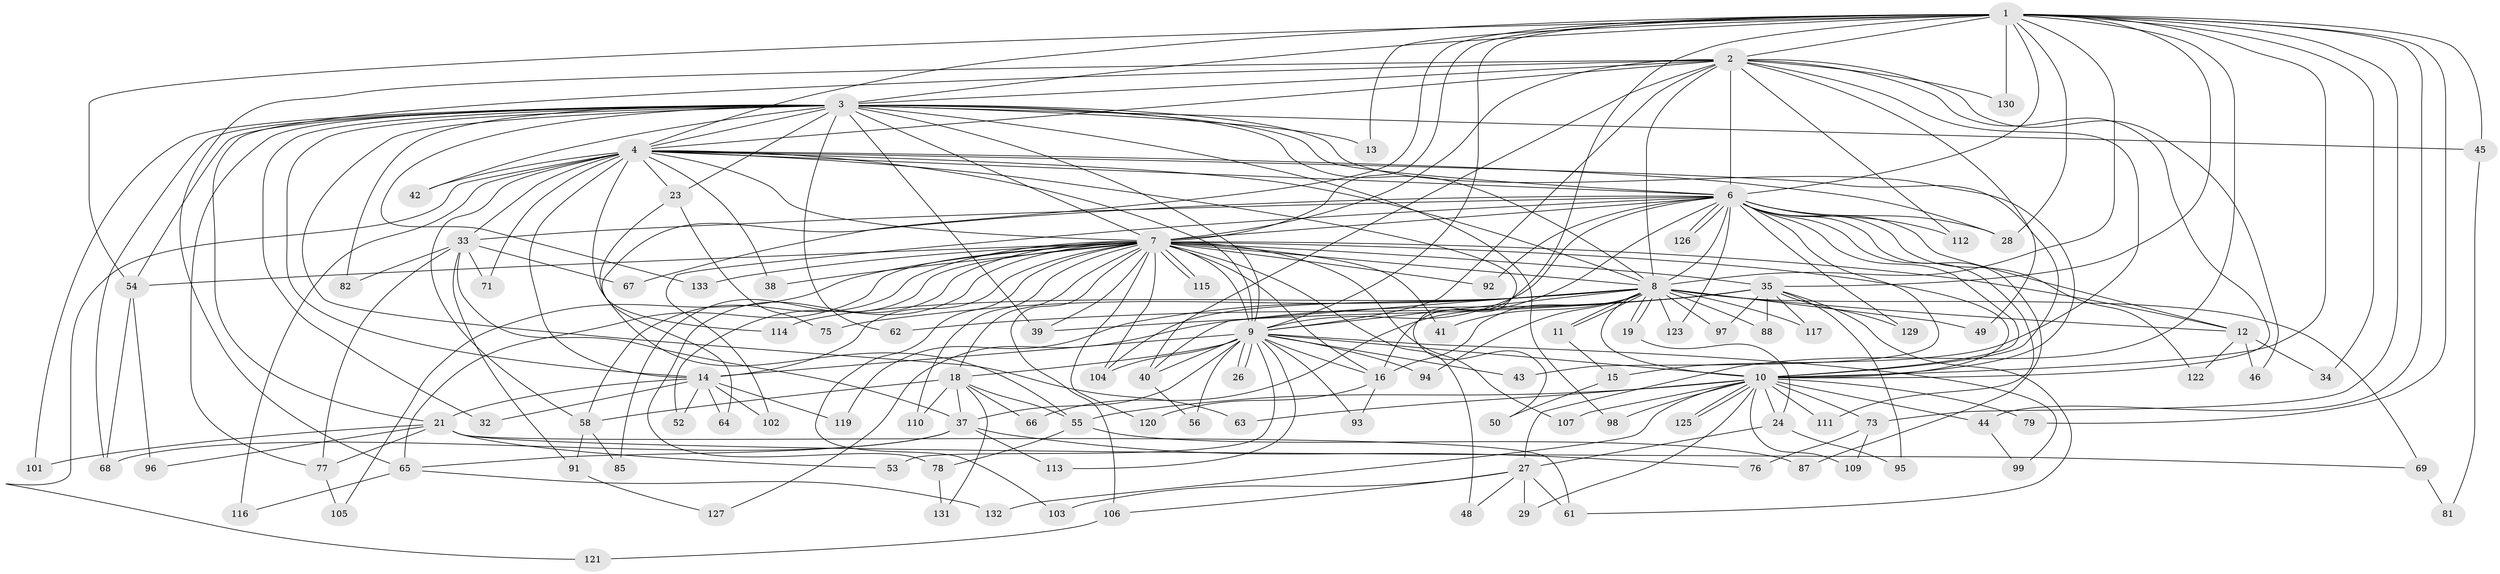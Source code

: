 // Generated by graph-tools (version 1.1) at 2025/23/03/03/25 07:23:36]
// undirected, 106 vertices, 247 edges
graph export_dot {
graph [start="1"]
  node [color=gray90,style=filled];
  1 [super="+5"];
  2 [super="+124"];
  3 [super="+20"];
  4 [super="+84"];
  6 [super="+30"];
  7 [super="+36"];
  8 [super="+31"];
  9 [super="+17"];
  10 [super="+25"];
  11;
  12 [super="+86"];
  13;
  14 [super="+51"];
  15;
  16 [super="+72"];
  18;
  19;
  21 [super="+22"];
  23;
  24;
  26;
  27 [super="+100"];
  28 [super="+47"];
  29;
  32;
  33 [super="+70"];
  34;
  35 [super="+83"];
  37 [super="+60"];
  38;
  39;
  40 [super="+57"];
  41;
  42;
  43;
  44;
  45;
  46;
  48;
  49;
  50;
  52 [super="+74"];
  53;
  54 [super="+59"];
  55 [super="+90"];
  56;
  58 [super="+118"];
  61;
  62;
  63;
  64;
  65 [super="+80"];
  66;
  67;
  68 [super="+89"];
  69;
  71;
  73;
  75;
  76;
  77 [super="+108"];
  78;
  79;
  81;
  82;
  85;
  87;
  88;
  91;
  92;
  93;
  94;
  95;
  96;
  97;
  98;
  99;
  101;
  102;
  103;
  104 [super="+128"];
  105;
  106;
  107;
  109;
  110;
  111;
  112;
  113;
  114;
  115;
  116;
  117;
  119;
  120;
  121;
  122;
  123;
  125;
  126;
  127;
  129;
  130;
  131;
  132;
  133;
  1 -- 2 [weight=2];
  1 -- 3 [weight=2];
  1 -- 4 [weight=2];
  1 -- 6 [weight=2];
  1 -- 7 [weight=2];
  1 -- 8 [weight=2];
  1 -- 9 [weight=2];
  1 -- 10 [weight=2];
  1 -- 16;
  1 -- 35;
  1 -- 67;
  1 -- 130;
  1 -- 73;
  1 -- 13;
  1 -- 79;
  1 -- 27;
  1 -- 34;
  1 -- 44;
  1 -- 45;
  1 -- 54;
  1 -- 28;
  2 -- 3;
  2 -- 4;
  2 -- 6 [weight=2];
  2 -- 7;
  2 -- 8;
  2 -- 9;
  2 -- 10;
  2 -- 15;
  2 -- 21;
  2 -- 46;
  2 -- 49;
  2 -- 65;
  2 -- 112;
  2 -- 130;
  2 -- 40;
  3 -- 4;
  3 -- 6;
  3 -- 7;
  3 -- 8 [weight=2];
  3 -- 9;
  3 -- 10;
  3 -- 13;
  3 -- 23;
  3 -- 39;
  3 -- 42;
  3 -- 45;
  3 -- 62;
  3 -- 63;
  3 -- 68;
  3 -- 82;
  3 -- 98;
  3 -- 101;
  3 -- 133;
  3 -- 32;
  3 -- 14;
  3 -- 77;
  3 -- 54;
  4 -- 6;
  4 -- 7;
  4 -- 8;
  4 -- 9;
  4 -- 10;
  4 -- 23;
  4 -- 28;
  4 -- 33 [weight=2];
  4 -- 38;
  4 -- 42;
  4 -- 50;
  4 -- 71;
  4 -- 114;
  4 -- 116;
  4 -- 121;
  4 -- 58;
  4 -- 14;
  6 -- 7;
  6 -- 8;
  6 -- 9;
  6 -- 10;
  6 -- 12;
  6 -- 28;
  6 -- 33;
  6 -- 43;
  6 -- 64;
  6 -- 66;
  6 -- 87;
  6 -- 92;
  6 -- 102;
  6 -- 111;
  6 -- 112;
  6 -- 122;
  6 -- 123;
  6 -- 126;
  6 -- 126;
  6 -- 129;
  7 -- 8;
  7 -- 9 [weight=2];
  7 -- 10 [weight=2];
  7 -- 14;
  7 -- 18;
  7 -- 35;
  7 -- 38;
  7 -- 41;
  7 -- 48;
  7 -- 52 [weight=2];
  7 -- 58;
  7 -- 65;
  7 -- 78;
  7 -- 85;
  7 -- 92;
  7 -- 103;
  7 -- 106;
  7 -- 107;
  7 -- 115;
  7 -- 115;
  7 -- 120;
  7 -- 133;
  7 -- 104;
  7 -- 16;
  7 -- 39;
  7 -- 54;
  7 -- 105;
  7 -- 110;
  7 -- 12;
  8 -- 9;
  8 -- 10;
  8 -- 11;
  8 -- 11;
  8 -- 12;
  8 -- 19;
  8 -- 19;
  8 -- 40;
  8 -- 41;
  8 -- 69;
  8 -- 75;
  8 -- 88;
  8 -- 94;
  8 -- 97;
  8 -- 104;
  8 -- 114;
  8 -- 117;
  8 -- 119;
  8 -- 123;
  8 -- 49;
  8 -- 16;
  9 -- 10;
  9 -- 14;
  9 -- 16;
  9 -- 18;
  9 -- 26;
  9 -- 26;
  9 -- 37;
  9 -- 40;
  9 -- 43;
  9 -- 53;
  9 -- 56;
  9 -- 93;
  9 -- 94;
  9 -- 99;
  9 -- 104;
  9 -- 113;
  10 -- 24;
  10 -- 29;
  10 -- 44;
  10 -- 55;
  10 -- 73;
  10 -- 79;
  10 -- 98;
  10 -- 107;
  10 -- 109;
  10 -- 111;
  10 -- 125;
  10 -- 125;
  10 -- 132;
  10 -- 63;
  11 -- 15;
  12 -- 34;
  12 -- 46;
  12 -- 122;
  14 -- 21 [weight=2];
  14 -- 32 [weight=2];
  14 -- 52;
  14 -- 119;
  14 -- 64;
  14 -- 102;
  15 -- 50;
  16 -- 93;
  16 -- 120;
  18 -- 58;
  18 -- 66;
  18 -- 110;
  18 -- 131;
  18 -- 37;
  18 -- 55;
  19 -- 24;
  21 -- 77;
  21 -- 96;
  21 -- 101;
  21 -- 69;
  21 -- 53;
  21 -- 61;
  23 -- 55;
  23 -- 75;
  24 -- 27;
  24 -- 95;
  27 -- 29;
  27 -- 48;
  27 -- 103;
  27 -- 106;
  27 -- 61;
  33 -- 37;
  33 -- 67;
  33 -- 71;
  33 -- 77;
  33 -- 82;
  33 -- 91;
  35 -- 61;
  35 -- 62;
  35 -- 88;
  35 -- 95;
  35 -- 117;
  35 -- 127;
  35 -- 129;
  35 -- 97;
  35 -- 39;
  37 -- 68;
  37 -- 113;
  37 -- 65;
  37 -- 76;
  40 -- 56;
  44 -- 99;
  45 -- 81;
  54 -- 96;
  54 -- 68;
  55 -- 78;
  55 -- 87;
  58 -- 85;
  58 -- 91;
  65 -- 116;
  65 -- 132;
  69 -- 81;
  73 -- 76;
  73 -- 109;
  77 -- 105;
  78 -- 131;
  91 -- 127;
  106 -- 121;
}
